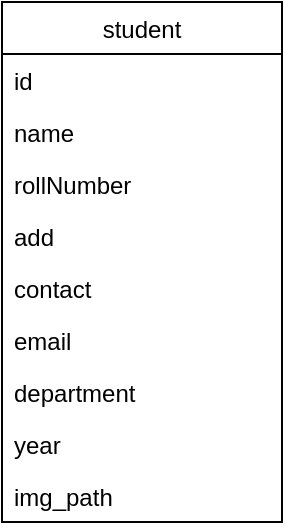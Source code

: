 <mxfile>
    <diagram id="_0wDUSlPwYzAxaNyRAO5" name="tables">
        <mxGraphModel dx="804" dy="337" grid="1" gridSize="10" guides="1" tooltips="1" connect="1" arrows="1" fold="1" page="1" pageScale="1" pageWidth="850" pageHeight="1100" math="0" shadow="0">
            <root>
                <mxCell id="0"/>
                <mxCell id="1" parent="0"/>
                <mxCell id="FZuX8QnabnIz6C_Wf1rH-1" value="student" style="swimlane;fontStyle=0;childLayout=stackLayout;horizontal=1;startSize=26;fillColor=none;horizontalStack=0;resizeParent=1;resizeParentMax=0;resizeLast=0;collapsible=1;marginBottom=0;" parent="1" vertex="1">
                    <mxGeometry x="50" y="30" width="140" height="260" as="geometry"/>
                </mxCell>
                <mxCell id="FZuX8QnabnIz6C_Wf1rH-2" value="id" style="text;strokeColor=none;fillColor=none;align=left;verticalAlign=top;spacingLeft=4;spacingRight=4;overflow=hidden;rotatable=0;points=[[0,0.5],[1,0.5]];portConstraint=eastwest;" parent="FZuX8QnabnIz6C_Wf1rH-1" vertex="1">
                    <mxGeometry y="26" width="140" height="26" as="geometry"/>
                </mxCell>
                <mxCell id="FZuX8QnabnIz6C_Wf1rH-3" value="name" style="text;strokeColor=none;fillColor=none;align=left;verticalAlign=top;spacingLeft=4;spacingRight=4;overflow=hidden;rotatable=0;points=[[0,0.5],[1,0.5]];portConstraint=eastwest;" parent="FZuX8QnabnIz6C_Wf1rH-1" vertex="1">
                    <mxGeometry y="52" width="140" height="26" as="geometry"/>
                </mxCell>
                <mxCell id="FZuX8QnabnIz6C_Wf1rH-10" value="rollNumber" style="text;strokeColor=none;fillColor=none;align=left;verticalAlign=top;spacingLeft=4;spacingRight=4;overflow=hidden;rotatable=0;points=[[0,0.5],[1,0.5]];portConstraint=eastwest;" parent="FZuX8QnabnIz6C_Wf1rH-1" vertex="1">
                    <mxGeometry y="78" width="140" height="26" as="geometry"/>
                </mxCell>
                <mxCell id="FZuX8QnabnIz6C_Wf1rH-4" value="add" style="text;strokeColor=none;fillColor=none;align=left;verticalAlign=top;spacingLeft=4;spacingRight=4;overflow=hidden;rotatable=0;points=[[0,0.5],[1,0.5]];portConstraint=eastwest;" parent="FZuX8QnabnIz6C_Wf1rH-1" vertex="1">
                    <mxGeometry y="104" width="140" height="26" as="geometry"/>
                </mxCell>
                <mxCell id="FZuX8QnabnIz6C_Wf1rH-5" value="contact" style="text;strokeColor=none;fillColor=none;align=left;verticalAlign=top;spacingLeft=4;spacingRight=4;overflow=hidden;rotatable=0;points=[[0,0.5],[1,0.5]];portConstraint=eastwest;" parent="FZuX8QnabnIz6C_Wf1rH-1" vertex="1">
                    <mxGeometry y="130" width="140" height="26" as="geometry"/>
                </mxCell>
                <mxCell id="FZuX8QnabnIz6C_Wf1rH-6" value="email" style="text;strokeColor=none;fillColor=none;align=left;verticalAlign=top;spacingLeft=4;spacingRight=4;overflow=hidden;rotatable=0;points=[[0,0.5],[1,0.5]];portConstraint=eastwest;" parent="FZuX8QnabnIz6C_Wf1rH-1" vertex="1">
                    <mxGeometry y="156" width="140" height="26" as="geometry"/>
                </mxCell>
                <mxCell id="FZuX8QnabnIz6C_Wf1rH-7" value="department" style="text;strokeColor=none;fillColor=none;align=left;verticalAlign=top;spacingLeft=4;spacingRight=4;overflow=hidden;rotatable=0;points=[[0,0.5],[1,0.5]];portConstraint=eastwest;" parent="FZuX8QnabnIz6C_Wf1rH-1" vertex="1">
                    <mxGeometry y="182" width="140" height="26" as="geometry"/>
                </mxCell>
                <mxCell id="FZuX8QnabnIz6C_Wf1rH-8" value="year" style="text;strokeColor=none;fillColor=none;align=left;verticalAlign=top;spacingLeft=4;spacingRight=4;overflow=hidden;rotatable=0;points=[[0,0.5],[1,0.5]];portConstraint=eastwest;" parent="FZuX8QnabnIz6C_Wf1rH-1" vertex="1">
                    <mxGeometry y="208" width="140" height="26" as="geometry"/>
                </mxCell>
                <mxCell id="FZuX8QnabnIz6C_Wf1rH-9" value="img_path" style="text;strokeColor=none;fillColor=none;align=left;verticalAlign=top;spacingLeft=4;spacingRight=4;overflow=hidden;rotatable=0;points=[[0,0.5],[1,0.5]];portConstraint=eastwest;" parent="FZuX8QnabnIz6C_Wf1rH-1" vertex="1">
                    <mxGeometry y="234" width="140" height="26" as="geometry"/>
                </mxCell>
            </root>
        </mxGraphModel>
    </diagram>
    <diagram id="ytSuAdmm8iw0UIaCo43R" name="request and response flow">
        <mxGraphModel dx="766" dy="303" grid="1" gridSize="10" guides="1" tooltips="1" connect="1" arrows="1" fold="1" page="1" pageScale="1" pageWidth="850" pageHeight="1100" math="0" shadow="0">
            <root>
                <mxCell id="oEb6H_LVtTWM7p2W18nI-0"/>
                <mxCell id="oEb6H_LVtTWM7p2W18nI-1" parent="oEb6H_LVtTWM7p2W18nI-0"/>
                <mxCell id="oEb6H_LVtTWM7p2W18nI-4" style="edgeStyle=none;html=1;" edge="1" parent="oEb6H_LVtTWM7p2W18nI-1" source="oEb6H_LVtTWM7p2W18nI-2" target="oEb6H_LVtTWM7p2W18nI-3">
                    <mxGeometry relative="1" as="geometry"/>
                </mxCell>
                <mxCell id="oEb6H_LVtTWM7p2W18nI-5" value="get last 10 days/monthly totall" style="edgeLabel;html=1;align=center;verticalAlign=middle;resizable=0;points=[];" vertex="1" connectable="0" parent="oEb6H_LVtTWM7p2W18nI-4">
                    <mxGeometry x="-0.22" y="-1" relative="1" as="geometry">
                        <mxPoint x="8" y="-1" as="offset"/>
                    </mxGeometry>
                </mxCell>
                <mxCell id="oEb6H_LVtTWM7p2W18nI-7" style="edgeStyle=none;html=1;entryX=-0.023;entryY=0.437;entryDx=0;entryDy=0;entryPerimeter=0;" edge="1" parent="oEb6H_LVtTWM7p2W18nI-1" source="oEb6H_LVtTWM7p2W18nI-2" target="oEb6H_LVtTWM7p2W18nI-6">
                    <mxGeometry relative="1" as="geometry">
                        <Array as="points">
                            <mxPoint x="70" y="49"/>
                        </Array>
                    </mxGeometry>
                </mxCell>
                <mxCell id="oEb6H_LVtTWM7p2W18nI-10" value="get total students" style="edgeLabel;html=1;align=center;verticalAlign=middle;resizable=0;points=[];" vertex="1" connectable="0" parent="oEb6H_LVtTWM7p2W18nI-7">
                    <mxGeometry x="-0.29" y="1" relative="1" as="geometry">
                        <mxPoint x="12" y="2" as="offset"/>
                    </mxGeometry>
                </mxCell>
                <mxCell id="oEb6H_LVtTWM7p2W18nI-9" style="edgeStyle=none;html=1;" edge="1" parent="oEb6H_LVtTWM7p2W18nI-1" source="oEb6H_LVtTWM7p2W18nI-2" target="oEb6H_LVtTWM7p2W18nI-8">
                    <mxGeometry relative="1" as="geometry">
                        <Array as="points">
                            <mxPoint x="70" y="110"/>
                        </Array>
                    </mxGeometry>
                </mxCell>
                <mxCell id="oEb6H_LVtTWM7p2W18nI-11" value="get total teacher" style="edgeLabel;html=1;align=center;verticalAlign=middle;resizable=0;points=[];" vertex="1" connectable="0" parent="oEb6H_LVtTWM7p2W18nI-9">
                    <mxGeometry x="-0.314" y="-1" relative="1" as="geometry">
                        <mxPoint x="18" y="-1" as="offset"/>
                    </mxGeometry>
                </mxCell>
                <mxCell id="oEb6H_LVtTWM7p2W18nI-2" value="localhost:1234/&lt;br&gt;" style="text;html=1;align=center;verticalAlign=middle;resizable=0;points=[];autosize=1;strokeColor=none;fillColor=none;" vertex="1" parent="oEb6H_LVtTWM7p2W18nI-1">
                    <mxGeometry x="20" y="70" width="100" height="20" as="geometry"/>
                </mxCell>
                <mxCell id="oEb6H_LVtTWM7p2W18nI-3" value="attendance/&lt;br&gt;" style="text;html=1;align=center;verticalAlign=middle;resizable=0;points=[];autosize=1;strokeColor=none;fillColor=none;" vertex="1" parent="oEb6H_LVtTWM7p2W18nI-1">
                    <mxGeometry x="330" y="70" width="80" height="20" as="geometry"/>
                </mxCell>
                <mxCell id="oEb6H_LVtTWM7p2W18nI-6" value="students" style="text;html=1;align=center;verticalAlign=middle;resizable=0;points=[];autosize=1;strokeColor=none;fillColor=none;" vertex="1" parent="oEb6H_LVtTWM7p2W18nI-1">
                    <mxGeometry x="330" y="40" width="60" height="20" as="geometry"/>
                </mxCell>
                <mxCell id="oEb6H_LVtTWM7p2W18nI-8" value="teachers" style="text;html=1;align=center;verticalAlign=middle;resizable=0;points=[];autosize=1;strokeColor=none;fillColor=none;" vertex="1" parent="oEb6H_LVtTWM7p2W18nI-1">
                    <mxGeometry x="320" y="100" width="60" height="20" as="geometry"/>
                </mxCell>
                <mxCell id="oEb6H_LVtTWM7p2W18nI-14" style="edgeStyle=none;html=1;entryX=0.024;entryY=0.493;entryDx=0;entryDy=0;entryPerimeter=0;" edge="1" parent="oEb6H_LVtTWM7p2W18nI-1" source="oEb6H_LVtTWM7p2W18nI-12" target="oEb6H_LVtTWM7p2W18nI-13">
                    <mxGeometry relative="1" as="geometry">
                        <mxPoint x="310" y="242" as="targetPoint"/>
                    </mxGeometry>
                </mxCell>
                <mxCell id="oEb6H_LVtTWM7p2W18nI-15" value="post department&amp;nbsp;" style="edgeLabel;html=1;align=center;verticalAlign=middle;resizable=0;points=[];" vertex="1" connectable="0" parent="oEb6H_LVtTWM7p2W18nI-14">
                    <mxGeometry x="-0.162" relative="1" as="geometry">
                        <mxPoint as="offset"/>
                    </mxGeometry>
                </mxCell>
                <mxCell id="oEb6H_LVtTWM7p2W18nI-12" value="localhost:1234/student/&amp;lt;department&amp;gt;" style="text;html=1;align=center;verticalAlign=middle;resizable=0;points=[];autosize=1;strokeColor=none;fillColor=none;" vertex="1" parent="oEb6H_LVtTWM7p2W18nI-1">
                    <mxGeometry y="230" width="210" height="20" as="geometry"/>
                </mxCell>
                <mxCell id="oEb6H_LVtTWM7p2W18nI-13" value="students" style="text;html=1;align=center;verticalAlign=middle;resizable=0;points=[];autosize=1;strokeColor=none;fillColor=none;" vertex="1" parent="oEb6H_LVtTWM7p2W18nI-1">
                    <mxGeometry x="390" y="230" width="60" height="20" as="geometry"/>
                </mxCell>
                <mxCell id="oEb6H_LVtTWM7p2W18nI-16" style="edgeStyle=none;html=1;entryX=0.024;entryY=0.493;entryDx=0;entryDy=0;entryPerimeter=0;" edge="1" source="oEb6H_LVtTWM7p2W18nI-18" target="oEb6H_LVtTWM7p2W18nI-19" parent="oEb6H_LVtTWM7p2W18nI-1">
                    <mxGeometry relative="1" as="geometry">
                        <mxPoint x="310" y="312" as="targetPoint"/>
                    </mxGeometry>
                </mxCell>
                <mxCell id="oEb6H_LVtTWM7p2W18nI-17" value="get teachers" style="edgeLabel;html=1;align=center;verticalAlign=middle;resizable=0;points=[];" vertex="1" connectable="0" parent="oEb6H_LVtTWM7p2W18nI-16">
                    <mxGeometry x="-0.162" relative="1" as="geometry">
                        <mxPoint as="offset"/>
                    </mxGeometry>
                </mxCell>
                <mxCell id="oEb6H_LVtTWM7p2W18nI-18" value="localhost:1234/teacher/" style="text;html=1;align=center;verticalAlign=middle;resizable=0;points=[];autosize=1;strokeColor=none;fillColor=none;" vertex="1" parent="oEb6H_LVtTWM7p2W18nI-1">
                    <mxGeometry x="10" y="300" width="140" height="20" as="geometry"/>
                </mxCell>
                <mxCell id="oEb6H_LVtTWM7p2W18nI-19" value="teacher" style="text;html=1;align=center;verticalAlign=middle;resizable=0;points=[];autosize=1;strokeColor=none;fillColor=none;" vertex="1" parent="oEb6H_LVtTWM7p2W18nI-1">
                    <mxGeometry x="310" y="300" width="60" height="20" as="geometry"/>
                </mxCell>
                <mxCell id="oEb6H_LVtTWM7p2W18nI-22" style="edgeStyle=none;html=1;" edge="1" parent="oEb6H_LVtTWM7p2W18nI-1" source="oEb6H_LVtTWM7p2W18nI-20" target="oEb6H_LVtTWM7p2W18nI-21">
                    <mxGeometry relative="1" as="geometry"/>
                </mxCell>
                <mxCell id="oEb6H_LVtTWM7p2W18nI-23" value="post year" style="edgeLabel;html=1;align=center;verticalAlign=middle;resizable=0;points=[];" vertex="1" connectable="0" parent="oEb6H_LVtTWM7p2W18nI-22">
                    <mxGeometry x="-0.214" y="3" relative="1" as="geometry">
                        <mxPoint as="offset"/>
                    </mxGeometry>
                </mxCell>
                <mxCell id="oEb6H_LVtTWM7p2W18nI-25" style="edgeStyle=none;html=1;entryX=-0.071;entryY=0.5;entryDx=0;entryDy=0;entryPerimeter=0;" edge="1" parent="oEb6H_LVtTWM7p2W18nI-1" source="oEb6H_LVtTWM7p2W18nI-20" target="oEb6H_LVtTWM7p2W18nI-24">
                    <mxGeometry relative="1" as="geometry">
                        <Array as="points">
                            <mxPoint x="100" y="440"/>
                        </Array>
                    </mxGeometry>
                </mxCell>
                <mxCell id="oEb6H_LVtTWM7p2W18nI-26" value="post department/year/rollnumber/month" style="edgeLabel;html=1;align=center;verticalAlign=middle;resizable=0;points=[];" vertex="1" connectable="0" parent="oEb6H_LVtTWM7p2W18nI-25">
                    <mxGeometry x="0.249" y="-1" relative="1" as="geometry">
                        <mxPoint as="offset"/>
                    </mxGeometry>
                </mxCell>
                <mxCell id="oEb6H_LVtTWM7p2W18nI-20" value="localhost:1234/attendance/&amp;lt;year&amp;gt;" style="text;html=1;align=center;verticalAlign=middle;resizable=0;points=[];autosize=1;strokeColor=none;fillColor=none;" vertex="1" parent="oEb6H_LVtTWM7p2W18nI-1">
                    <mxGeometry y="390" width="200" height="20" as="geometry"/>
                </mxCell>
                <mxCell id="oEb6H_LVtTWM7p2W18nI-21" value="attendace" style="text;html=1;align=center;verticalAlign=middle;resizable=0;points=[];autosize=1;strokeColor=none;fillColor=none;" vertex="1" parent="oEb6H_LVtTWM7p2W18nI-1">
                    <mxGeometry x="335" y="390" width="70" height="20" as="geometry"/>
                </mxCell>
                <mxCell id="oEb6H_LVtTWM7p2W18nI-24" value="attendance" style="text;html=1;align=center;verticalAlign=middle;resizable=0;points=[];autosize=1;strokeColor=none;fillColor=none;" vertex="1" parent="oEb6H_LVtTWM7p2W18nI-1">
                    <mxGeometry x="335" y="430" width="70" height="20" as="geometry"/>
                </mxCell>
                <mxCell id="oEb6H_LVtTWM7p2W18nI-29" style="edgeStyle=none;html=1;" edge="1" parent="oEb6H_LVtTWM7p2W18nI-1" source="oEb6H_LVtTWM7p2W18nI-27" target="oEb6H_LVtTWM7p2W18nI-28">
                    <mxGeometry relative="1" as="geometry"/>
                </mxCell>
                <mxCell id="oEb6H_LVtTWM7p2W18nI-30" value="post student data" style="edgeLabel;html=1;align=center;verticalAlign=middle;resizable=0;points=[];" vertex="1" connectable="0" parent="oEb6H_LVtTWM7p2W18nI-29">
                    <mxGeometry x="-0.193" relative="1" as="geometry">
                        <mxPoint as="offset"/>
                    </mxGeometry>
                </mxCell>
                <mxCell id="oEb6H_LVtTWM7p2W18nI-27" value="localhost:1234/student/register/" style="text;html=1;align=center;verticalAlign=middle;resizable=0;points=[];autosize=1;strokeColor=none;fillColor=none;" vertex="1" parent="oEb6H_LVtTWM7p2W18nI-1">
                    <mxGeometry y="510" width="180" height="20" as="geometry"/>
                </mxCell>
                <mxCell id="oEb6H_LVtTWM7p2W18nI-28" value="student" style="text;html=1;align=center;verticalAlign=middle;resizable=0;points=[];autosize=1;strokeColor=none;fillColor=none;" vertex="1" parent="oEb6H_LVtTWM7p2W18nI-1">
                    <mxGeometry x="335" y="510" width="50" height="20" as="geometry"/>
                </mxCell>
                <mxCell id="oEb6H_LVtTWM7p2W18nI-31" style="edgeStyle=none;html=1;entryX=-0.023;entryY=0.398;entryDx=0;entryDy=0;entryPerimeter=0;" edge="1" parent="oEb6H_LVtTWM7p2W18nI-1" source="oEb6H_LVtTWM7p2W18nI-33" target="oEb6H_LVtTWM7p2W18nI-35">
                    <mxGeometry relative="1" as="geometry">
                        <mxPoint x="335" y="600" as="targetPoint"/>
                    </mxGeometry>
                </mxCell>
                <mxCell id="oEb6H_LVtTWM7p2W18nI-32" value="post teacher data" style="edgeLabel;html=1;align=center;verticalAlign=middle;resizable=0;points=[];" vertex="1" connectable="0" parent="oEb6H_LVtTWM7p2W18nI-31">
                    <mxGeometry x="-0.193" relative="1" as="geometry">
                        <mxPoint as="offset"/>
                    </mxGeometry>
                </mxCell>
                <mxCell id="oEb6H_LVtTWM7p2W18nI-33" value="localhost:1234/student/register/" style="text;html=1;align=center;verticalAlign=middle;resizable=0;points=[];autosize=1;strokeColor=none;fillColor=none;" vertex="1" parent="oEb6H_LVtTWM7p2W18nI-1">
                    <mxGeometry y="590" width="180" height="20" as="geometry"/>
                </mxCell>
                <mxCell id="oEb6H_LVtTWM7p2W18nI-35" value="teacher" style="text;html=1;align=center;verticalAlign=middle;resizable=0;points=[];autosize=1;strokeColor=none;fillColor=none;" vertex="1" parent="oEb6H_LVtTWM7p2W18nI-1">
                    <mxGeometry x="330" y="590" width="60" height="20" as="geometry"/>
                </mxCell>
            </root>
        </mxGraphModel>
    </diagram>
</mxfile>